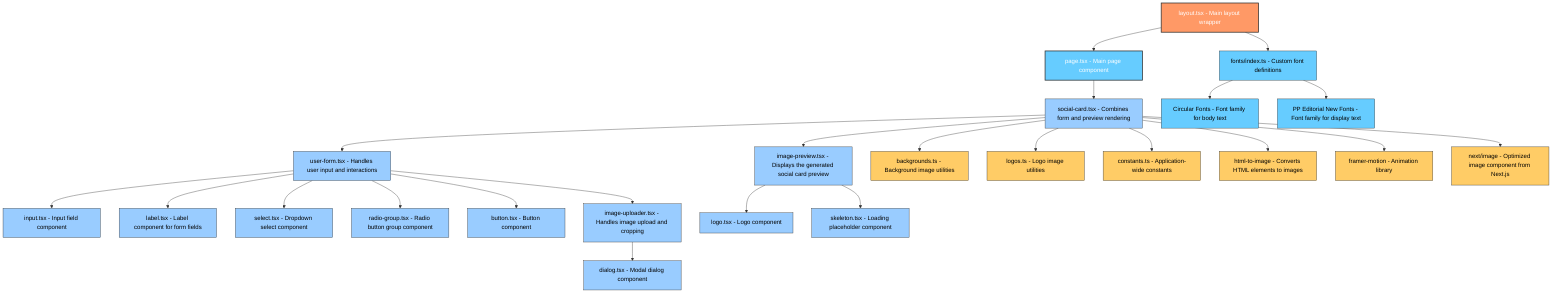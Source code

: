 graph TD
    %% Define colors and styles
    classDef layout fill:#f96,stroke:#333,stroke-width:2px,color:#fff
    classDef page fill:#6cf,stroke:#333,stroke-width:2px,color:#fff
    classDef component fill:#9cf,stroke:#333,stroke-width:1px,color:#000
    classDef utility fill:#fc6,stroke:#333,stroke-width:1px,color:#000
    classDef font fill:#6cf,stroke:#333,stroke-width:1px,color:#000

    %% Nodes and connections
    layout[layout.tsx - Main layout wrapper]:::layout --> fonts[fonts/index.ts - Custom font definitions]:::font
    layout --> page[page.tsx - Main page component]:::page
    page --> socialCard[social-card.tsx - Combines form and preview rendering]:::component
    socialCard --> userForm[user-form.tsx - Handles user input and interactions]:::component
    socialCard --> imagePreview[image-preview.tsx - Displays the generated social card preview]:::component

    userForm --> input[input.tsx - Input field component]:::component
    userForm --> label[label.tsx - Label component for form fields]:::component
    userForm --> select[select.tsx - Dropdown select component]:::component
    userForm --> radioGroup[radio-group.tsx - Radio button group component]:::component
    userForm --> button[button.tsx - Button component]:::component
    userForm --> imageUploader[image-uploader.tsx - Handles image upload and cropping]:::component

    imageUploader --> dialog[dialog.tsx - Modal dialog component]:::component

    imagePreview --> logo[logo.tsx - Logo component]:::component
    imagePreview --> skeleton[skeleton.tsx - Loading placeholder component]:::component

    fonts --> Circular[Circular Fonts - Font family for body text]:::font
    fonts --> PPEditorialNew[PP Editorial New Fonts - Font family for display text]:::font

    socialCard --> backgrounds[backgrounds.ts - Background image utilities]:::utility
    socialCard --> logos[logos.ts - Logo image utilities]:::utility
    socialCard --> constants[constants.ts - Application-wide constants]:::utility
    socialCard --> htmlToImage[html-to-image - Converts HTML elements to images]:::utility
    socialCard --> framerMotion[framer-motion - Animation library]:::utility
    socialCard --> nextImage[next/image - Optimized image component from Next.js]:::utility